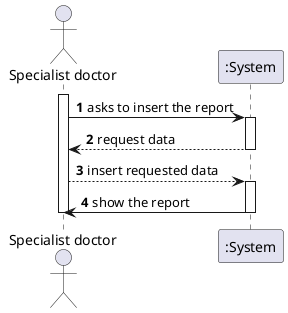 @startuml
'https://plantuml.com/sequence-diagram

autonumber
actor " Specialist doctor" as OE
activate OE

OE -> ":System" : asks to insert the report
activate ":System"
":System" --> OE : request data
deactivate ":System"
OE --> ":System" :insert requested data
activate ":System"
":System"->OE :show the report
deactivate OE
deactivate ":System"
@enduml